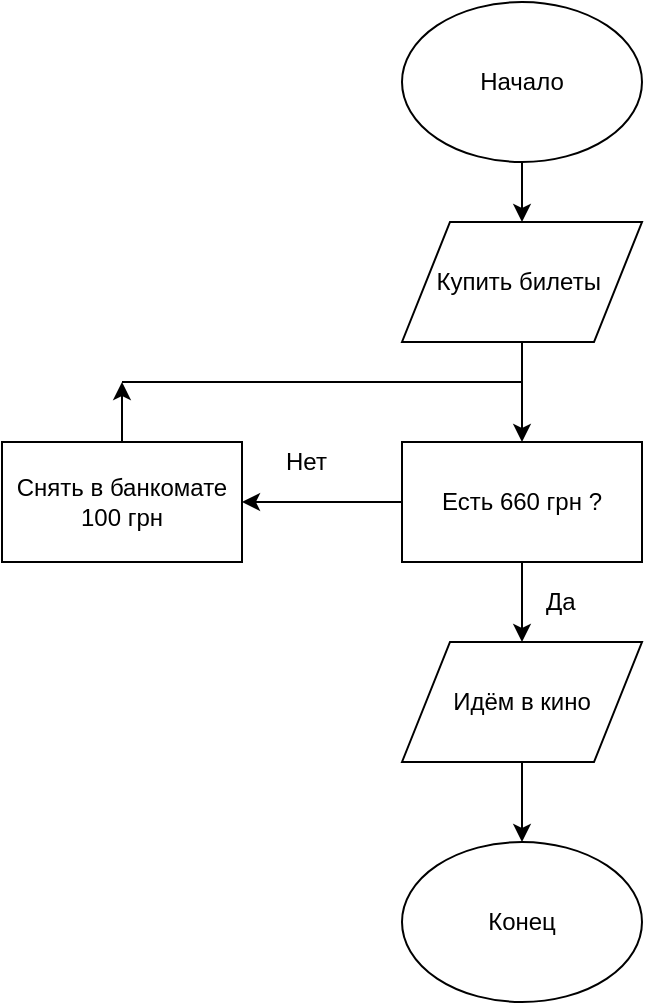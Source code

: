 <mxfile version="12.2.6" type="github" pages="1"><diagram id="0qBWjArGYMaAmVwcSfho" name="Страница 1"><mxGraphModel dx="1088" dy="568" grid="1" gridSize="10" guides="1" tooltips="1" connect="1" arrows="1" fold="1" page="1" pageScale="1" pageWidth="827" pageHeight="1169" math="0" shadow="0"><root><mxCell id="0"/><mxCell id="1" parent="0"/><mxCell id="FqsQxHKZVFDl7M-DvJf3-1" value="Начало" style="ellipse;whiteSpace=wrap;html=1;" vertex="1" parent="1"><mxGeometry x="360" width="120" height="80" as="geometry"/></mxCell><mxCell id="FqsQxHKZVFDl7M-DvJf3-5" value="" style="edgeStyle=orthogonalEdgeStyle;rounded=0;orthogonalLoop=1;jettySize=auto;html=1;" edge="1" parent="1" source="FqsQxHKZVFDl7M-DvJf3-2" target="FqsQxHKZVFDl7M-DvJf3-3"><mxGeometry relative="1" as="geometry"/></mxCell><mxCell id="FqsQxHKZVFDl7M-DvJf3-6" value="" style="edgeStyle=orthogonalEdgeStyle;rounded=0;orthogonalLoop=1;jettySize=auto;html=1;" edge="1" parent="1" source="FqsQxHKZVFDl7M-DvJf3-1" target="FqsQxHKZVFDl7M-DvJf3-2"><mxGeometry relative="1" as="geometry"/></mxCell><mxCell id="FqsQxHKZVFDl7M-DvJf3-2" value="Купить билеты&amp;nbsp;" style="shape=parallelogram;perimeter=parallelogramPerimeter;whiteSpace=wrap;html=1;" vertex="1" parent="1"><mxGeometry x="360" y="110" width="120" height="60" as="geometry"/></mxCell><mxCell id="FqsQxHKZVFDl7M-DvJf3-7" value="" style="edgeStyle=orthogonalEdgeStyle;rounded=0;orthogonalLoop=1;jettySize=auto;html=1;" edge="1" parent="1" source="FqsQxHKZVFDl7M-DvJf3-3" target="FqsQxHKZVFDl7M-DvJf3-4"><mxGeometry relative="1" as="geometry"/></mxCell><mxCell id="FqsQxHKZVFDl7M-DvJf3-25" value="" style="edgeStyle=orthogonalEdgeStyle;rounded=0;orthogonalLoop=1;jettySize=auto;html=1;" edge="1" parent="1" source="FqsQxHKZVFDl7M-DvJf3-3" target="FqsQxHKZVFDl7M-DvJf3-24"><mxGeometry relative="1" as="geometry"/></mxCell><mxCell id="FqsQxHKZVFDl7M-DvJf3-3" value="Есть 660 грн ?" style="rounded=0;whiteSpace=wrap;html=1;" vertex="1" parent="1"><mxGeometry x="360" y="220" width="120" height="60" as="geometry"/></mxCell><mxCell id="FqsQxHKZVFDl7M-DvJf3-24" value="Есть 660 грн ?" style="rounded=0;whiteSpace=wrap;html=1;" vertex="1" parent="1"><mxGeometry x="160" y="220" width="120" height="60" as="geometry"/></mxCell><mxCell id="FqsQxHKZVFDl7M-DvJf3-15" value="" style="edgeStyle=orthogonalEdgeStyle;rounded=0;orthogonalLoop=1;jettySize=auto;html=1;" edge="1" parent="1" source="FqsQxHKZVFDl7M-DvJf3-4"><mxGeometry relative="1" as="geometry"><mxPoint x="420" y="420" as="targetPoint"/></mxGeometry></mxCell><mxCell id="FqsQxHKZVFDl7M-DvJf3-4" value="Идём в кино" style="shape=parallelogram;perimeter=parallelogramPerimeter;whiteSpace=wrap;html=1;" vertex="1" parent="1"><mxGeometry x="360" y="320" width="120" height="60" as="geometry"/></mxCell><mxCell id="FqsQxHKZVFDl7M-DvJf3-16" value="Конец" style="ellipse;whiteSpace=wrap;html=1;" vertex="1" parent="1"><mxGeometry x="360" y="420" width="120" height="80" as="geometry"/></mxCell><mxCell id="FqsQxHKZVFDl7M-DvJf3-22" value="Да" style="text;html=1;resizable=0;points=[];autosize=1;align=left;verticalAlign=top;spacingTop=-4;" vertex="1" parent="1"><mxGeometry x="430" y="290" width="30" height="20" as="geometry"/></mxCell><mxCell id="FqsQxHKZVFDl7M-DvJf3-23" value="Снять в банкомате 100 грн" style="rounded=0;whiteSpace=wrap;html=1;" vertex="1" parent="1"><mxGeometry x="160" y="220" width="120" height="60" as="geometry"/></mxCell><mxCell id="FqsQxHKZVFDl7M-DvJf3-26" value="" style="endArrow=none;html=1;" edge="1" parent="1"><mxGeometry width="50" height="50" relative="1" as="geometry"><mxPoint x="220" y="190" as="sourcePoint"/><mxPoint x="420" y="190" as="targetPoint"/></mxGeometry></mxCell><mxCell id="FqsQxHKZVFDl7M-DvJf3-32" value="" style="endArrow=classic;html=1;exitX=0.5;exitY=0;exitDx=0;exitDy=0;" edge="1" parent="1" source="FqsQxHKZVFDl7M-DvJf3-23"><mxGeometry width="50" height="50" relative="1" as="geometry"><mxPoint x="160" y="570" as="sourcePoint"/><mxPoint x="220" y="190" as="targetPoint"/></mxGeometry></mxCell><mxCell id="FqsQxHKZVFDl7M-DvJf3-33" value="Нет&lt;br&gt;" style="text;html=1;resizable=0;points=[];autosize=1;align=left;verticalAlign=top;spacingTop=-4;" vertex="1" parent="1"><mxGeometry x="300" y="220" width="40" height="20" as="geometry"/></mxCell></root></mxGraphModel></diagram></mxfile>
